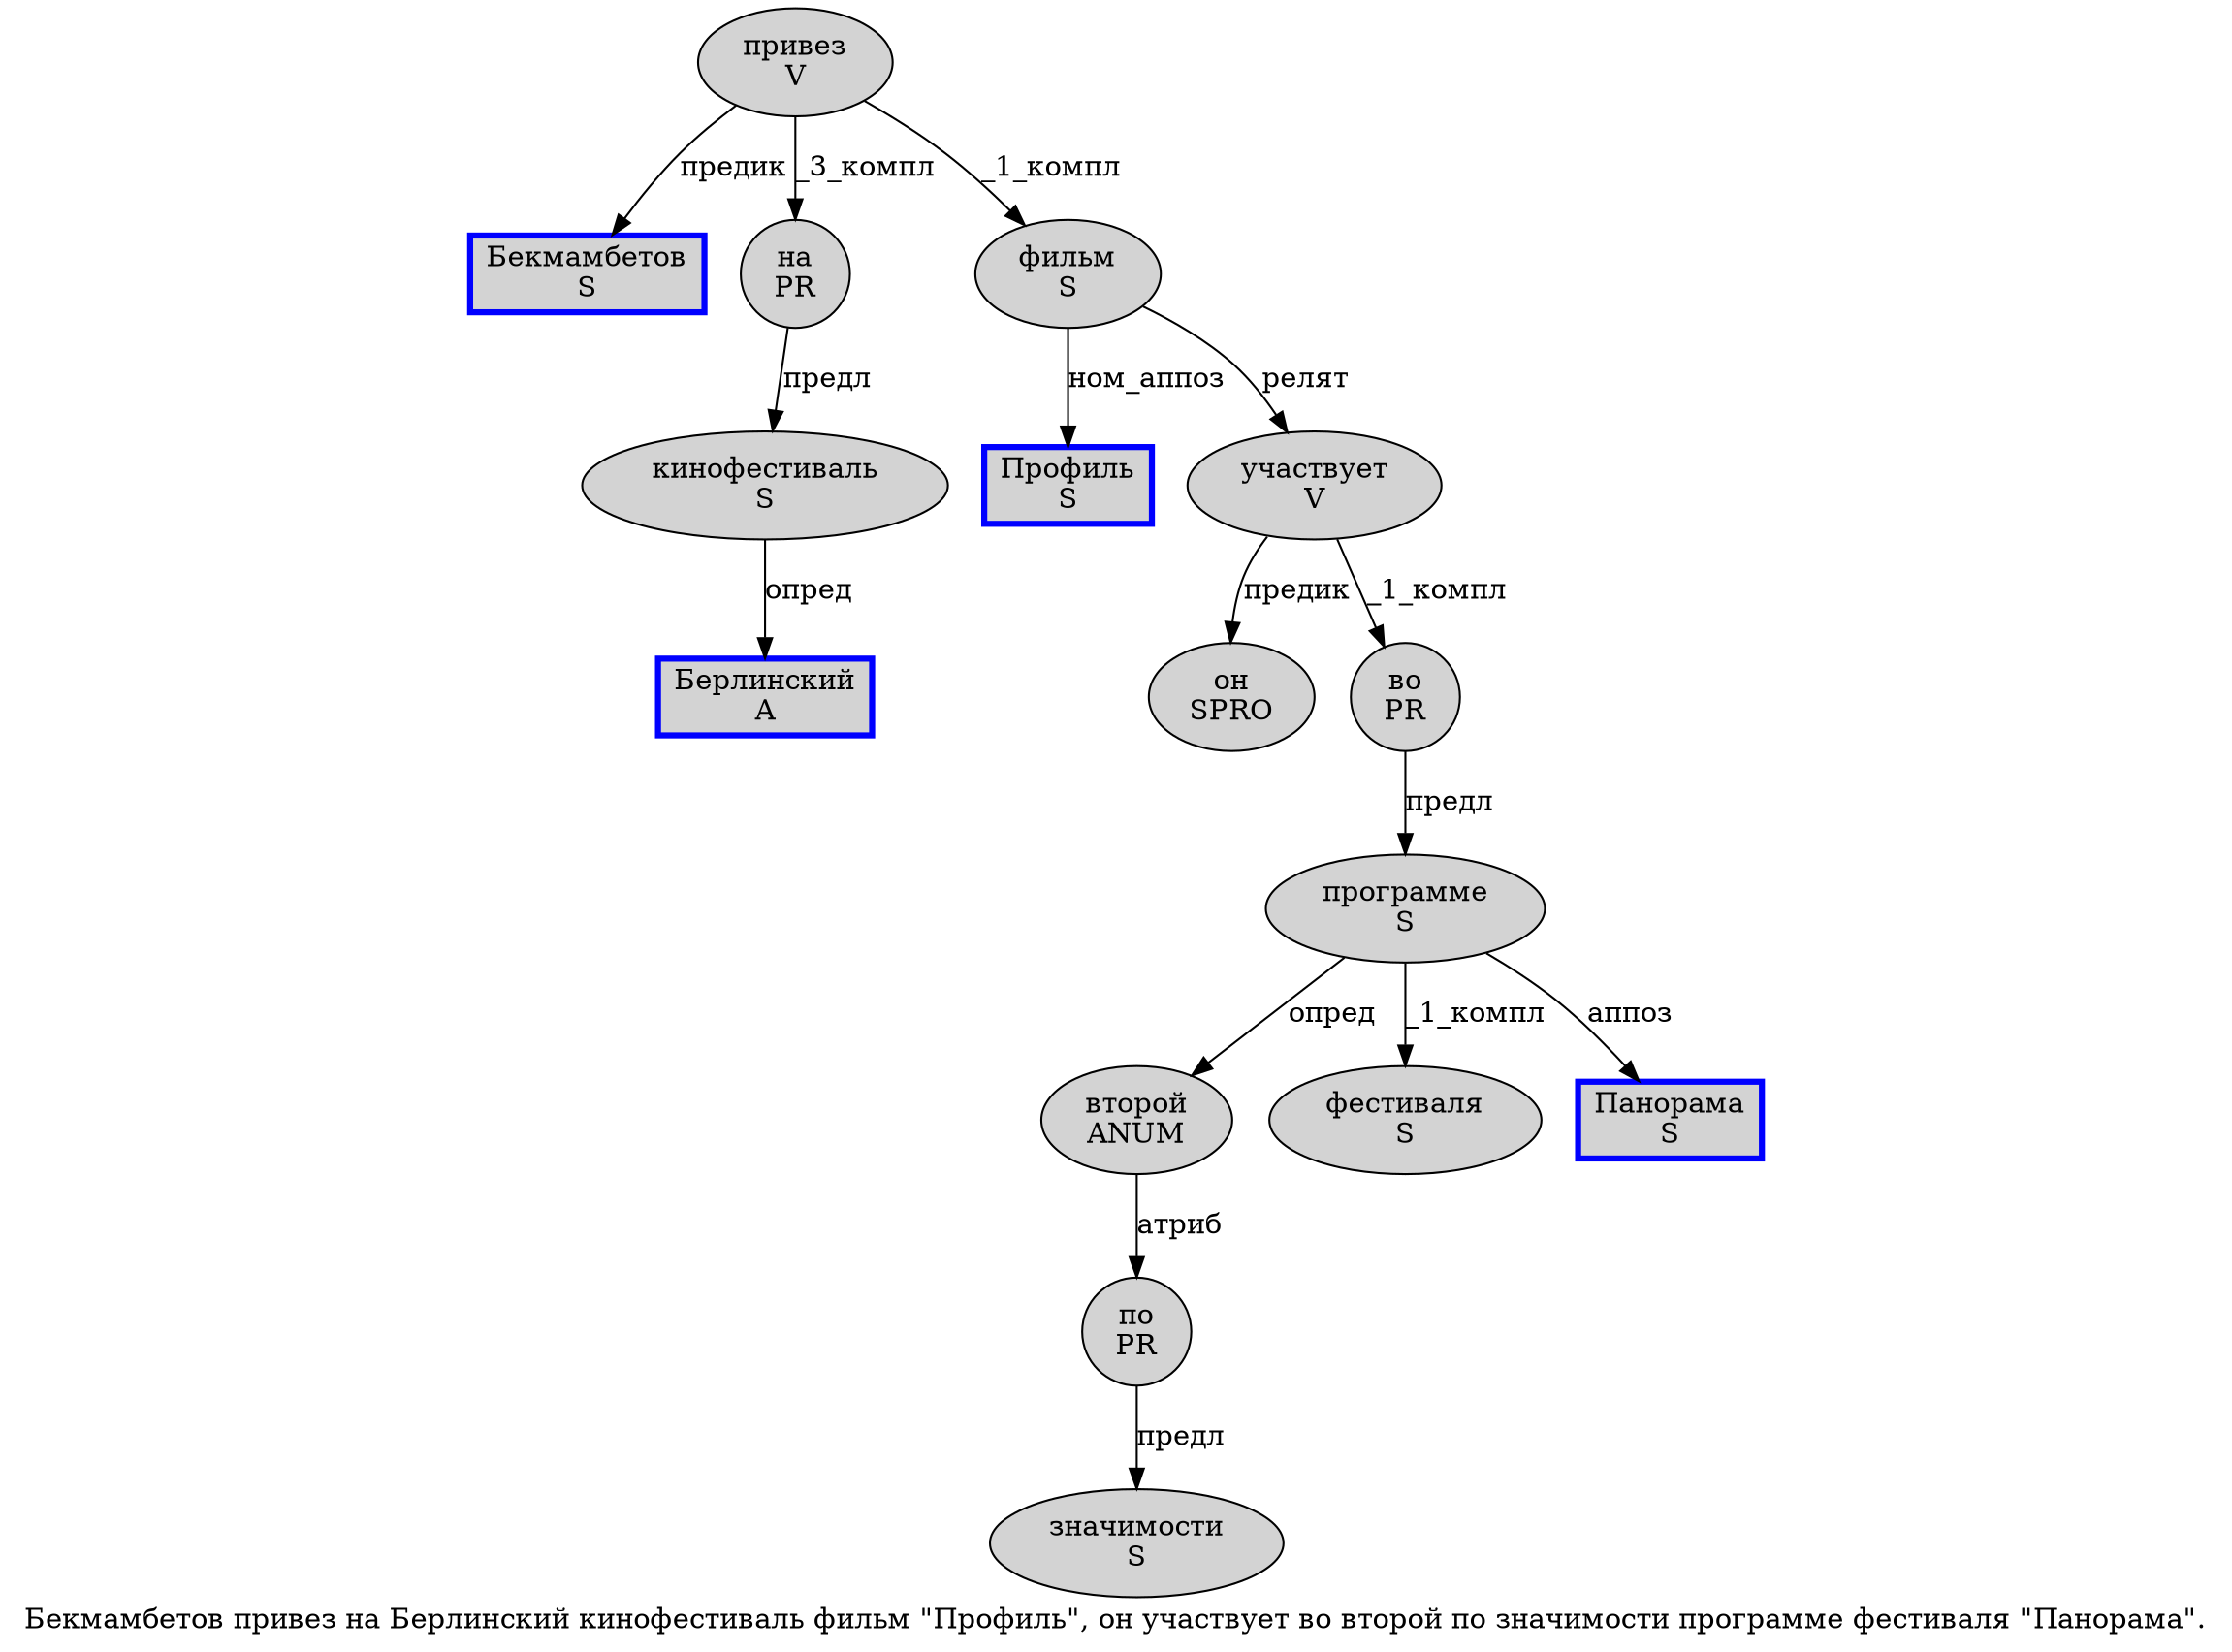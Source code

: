 digraph SENTENCE_1160 {
	graph [label="Бекмамбетов привез на Берлинский кинофестиваль фильм \"Профиль\", он участвует во второй по значимости программе фестиваля \"Панорама\"."]
	node [style=filled]
		0 [label="Бекмамбетов
S" color=blue fillcolor=lightgray penwidth=3 shape=box]
		1 [label="привез
V" color="" fillcolor=lightgray penwidth=1 shape=ellipse]
		2 [label="на
PR" color="" fillcolor=lightgray penwidth=1 shape=ellipse]
		3 [label="Берлинский
A" color=blue fillcolor=lightgray penwidth=3 shape=box]
		4 [label="кинофестиваль
S" color="" fillcolor=lightgray penwidth=1 shape=ellipse]
		5 [label="фильм
S" color="" fillcolor=lightgray penwidth=1 shape=ellipse]
		7 [label="Профиль
S" color=blue fillcolor=lightgray penwidth=3 shape=box]
		10 [label="он
SPRO" color="" fillcolor=lightgray penwidth=1 shape=ellipse]
		11 [label="участвует
V" color="" fillcolor=lightgray penwidth=1 shape=ellipse]
		12 [label="во
PR" color="" fillcolor=lightgray penwidth=1 shape=ellipse]
		13 [label="второй
ANUM" color="" fillcolor=lightgray penwidth=1 shape=ellipse]
		14 [label="по
PR" color="" fillcolor=lightgray penwidth=1 shape=ellipse]
		15 [label="значимости
S" color="" fillcolor=lightgray penwidth=1 shape=ellipse]
		16 [label="программе
S" color="" fillcolor=lightgray penwidth=1 shape=ellipse]
		17 [label="фестиваля
S" color="" fillcolor=lightgray penwidth=1 shape=ellipse]
		19 [label="Панорама
S" color=blue fillcolor=lightgray penwidth=3 shape=box]
			1 -> 0 [label="предик"]
			1 -> 2 [label="_3_компл"]
			1 -> 5 [label="_1_компл"]
			16 -> 13 [label="опред"]
			16 -> 17 [label="_1_компл"]
			16 -> 19 [label="аппоз"]
			12 -> 16 [label="предл"]
			2 -> 4 [label="предл"]
			5 -> 7 [label="ном_аппоз"]
			5 -> 11 [label="релят"]
			14 -> 15 [label="предл"]
			11 -> 10 [label="предик"]
			11 -> 12 [label="_1_компл"]
			4 -> 3 [label="опред"]
			13 -> 14 [label="атриб"]
}